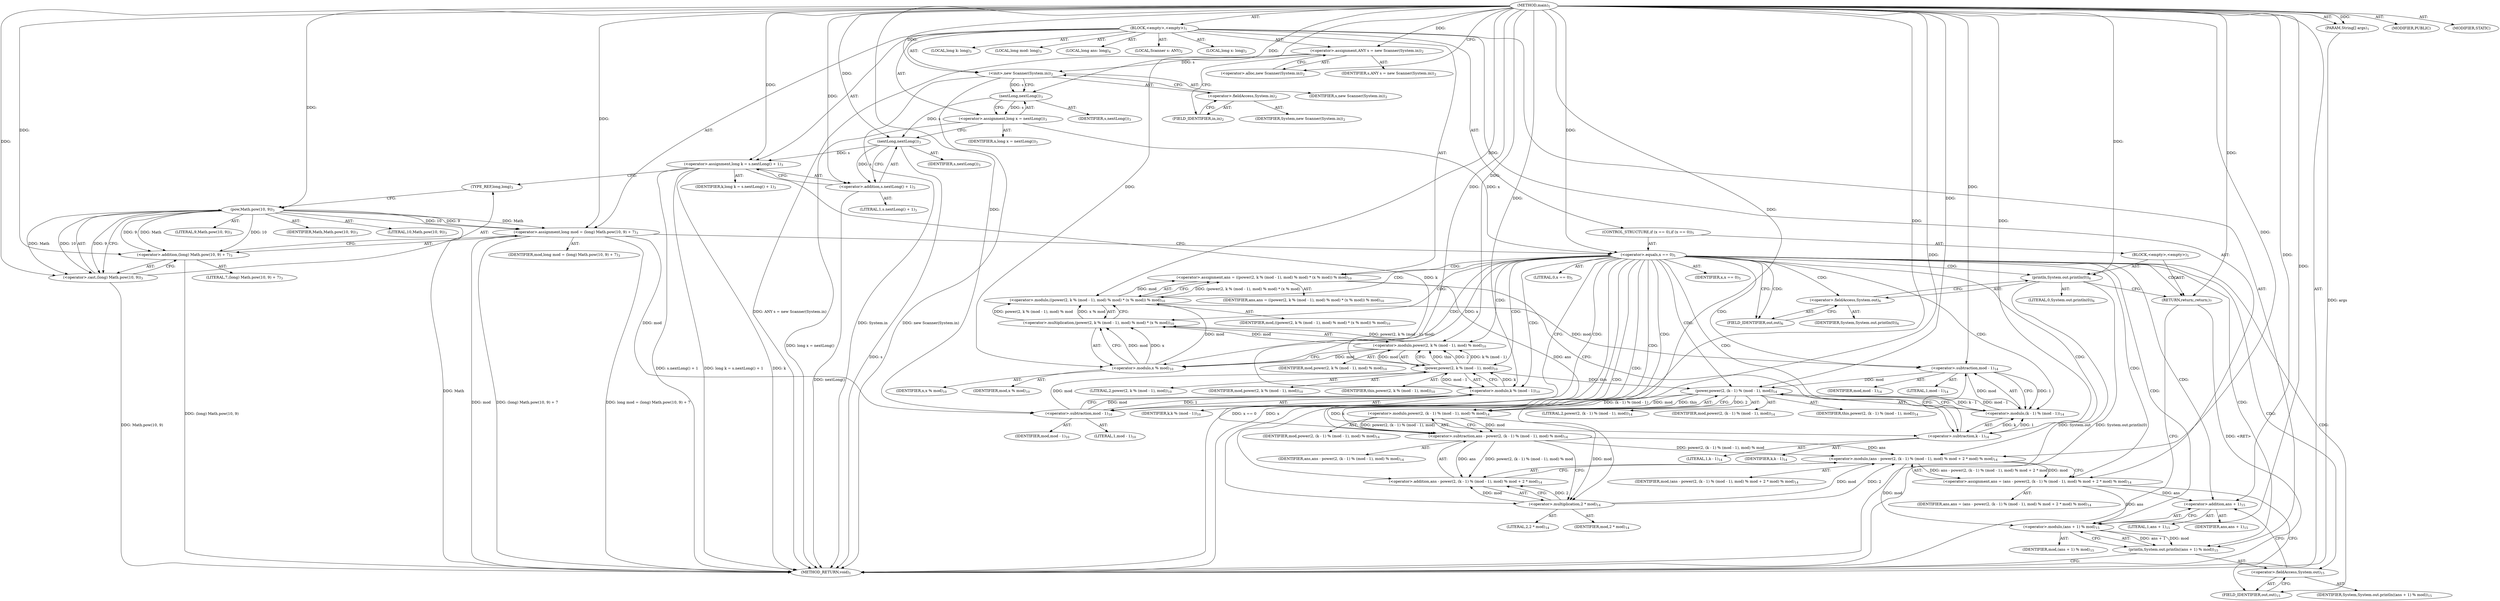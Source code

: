 digraph "main" {  
"19" [label = <(METHOD,main)<SUB>1</SUB>> ]
"20" [label = <(PARAM,String[] args)<SUB>1</SUB>> ]
"21" [label = <(BLOCK,&lt;empty&gt;,&lt;empty&gt;)<SUB>1</SUB>> ]
"4" [label = <(LOCAL,Scanner s: ANY)<SUB>2</SUB>> ]
"22" [label = <(&lt;operator&gt;.assignment,ANY s = new Scanner(System.in))<SUB>2</SUB>> ]
"23" [label = <(IDENTIFIER,s,ANY s = new Scanner(System.in))<SUB>2</SUB>> ]
"24" [label = <(&lt;operator&gt;.alloc,new Scanner(System.in))<SUB>2</SUB>> ]
"25" [label = <(&lt;init&gt;,new Scanner(System.in))<SUB>2</SUB>> ]
"3" [label = <(IDENTIFIER,s,new Scanner(System.in))<SUB>2</SUB>> ]
"26" [label = <(&lt;operator&gt;.fieldAccess,System.in)<SUB>2</SUB>> ]
"27" [label = <(IDENTIFIER,System,new Scanner(System.in))<SUB>2</SUB>> ]
"28" [label = <(FIELD_IDENTIFIER,in,in)<SUB>2</SUB>> ]
"29" [label = <(LOCAL,long x: long)<SUB>3</SUB>> ]
"30" [label = <(LOCAL,long k: long)<SUB>3</SUB>> ]
"31" [label = <(LOCAL,long mod: long)<SUB>3</SUB>> ]
"32" [label = <(&lt;operator&gt;.assignment,long x = nextLong())<SUB>3</SUB>> ]
"33" [label = <(IDENTIFIER,x,long x = nextLong())<SUB>3</SUB>> ]
"34" [label = <(nextLong,nextLong())<SUB>3</SUB>> ]
"35" [label = <(IDENTIFIER,s,nextLong())<SUB>3</SUB>> ]
"36" [label = <(&lt;operator&gt;.assignment,long k = s.nextLong() + 1)<SUB>3</SUB>> ]
"37" [label = <(IDENTIFIER,k,long k = s.nextLong() + 1)<SUB>3</SUB>> ]
"38" [label = <(&lt;operator&gt;.addition,s.nextLong() + 1)<SUB>3</SUB>> ]
"39" [label = <(nextLong,nextLong())<SUB>3</SUB>> ]
"40" [label = <(IDENTIFIER,s,nextLong())<SUB>3</SUB>> ]
"41" [label = <(LITERAL,1,s.nextLong() + 1)<SUB>3</SUB>> ]
"42" [label = <(&lt;operator&gt;.assignment,long mod = (long) Math.pow(10, 9) + 7)<SUB>3</SUB>> ]
"43" [label = <(IDENTIFIER,mod,long mod = (long) Math.pow(10, 9) + 7)<SUB>3</SUB>> ]
"44" [label = <(&lt;operator&gt;.addition,(long) Math.pow(10, 9) + 7)<SUB>3</SUB>> ]
"45" [label = <(&lt;operator&gt;.cast,(long) Math.pow(10, 9))<SUB>3</SUB>> ]
"46" [label = <(TYPE_REF,long,long)<SUB>3</SUB>> ]
"47" [label = <(pow,Math.pow(10, 9))<SUB>3</SUB>> ]
"48" [label = <(IDENTIFIER,Math,Math.pow(10, 9))<SUB>3</SUB>> ]
"49" [label = <(LITERAL,10,Math.pow(10, 9))<SUB>3</SUB>> ]
"50" [label = <(LITERAL,9,Math.pow(10, 9))<SUB>3</SUB>> ]
"51" [label = <(LITERAL,7,(long) Math.pow(10, 9) + 7)<SUB>3</SUB>> ]
"52" [label = <(LOCAL,long ans: long)<SUB>4</SUB>> ]
"53" [label = <(CONTROL_STRUCTURE,if (x == 0),if (x == 0))<SUB>5</SUB>> ]
"54" [label = <(&lt;operator&gt;.equals,x == 0)<SUB>5</SUB>> ]
"55" [label = <(IDENTIFIER,x,x == 0)<SUB>5</SUB>> ]
"56" [label = <(LITERAL,0,x == 0)<SUB>5</SUB>> ]
"57" [label = <(BLOCK,&lt;empty&gt;,&lt;empty&gt;)<SUB>5</SUB>> ]
"58" [label = <(println,System.out.println(0))<SUB>6</SUB>> ]
"59" [label = <(&lt;operator&gt;.fieldAccess,System.out)<SUB>6</SUB>> ]
"60" [label = <(IDENTIFIER,System,System.out.println(0))<SUB>6</SUB>> ]
"61" [label = <(FIELD_IDENTIFIER,out,out)<SUB>6</SUB>> ]
"62" [label = <(LITERAL,0,System.out.println(0))<SUB>6</SUB>> ]
"63" [label = <(RETURN,return;,return;)<SUB>7</SUB>> ]
"64" [label = <(&lt;operator&gt;.assignment,ans = ((power(2, k % (mod - 1), mod) % mod) * (x % mod)) % mod)<SUB>10</SUB>> ]
"65" [label = <(IDENTIFIER,ans,ans = ((power(2, k % (mod - 1), mod) % mod) * (x % mod)) % mod)<SUB>10</SUB>> ]
"66" [label = <(&lt;operator&gt;.modulo,((power(2, k % (mod - 1), mod) % mod) * (x % mod)) % mod)<SUB>10</SUB>> ]
"67" [label = <(&lt;operator&gt;.multiplication,(power(2, k % (mod - 1), mod) % mod) * (x % mod))<SUB>10</SUB>> ]
"68" [label = <(&lt;operator&gt;.modulo,power(2, k % (mod - 1), mod) % mod)<SUB>10</SUB>> ]
"69" [label = <(power,power(2, k % (mod - 1), mod))<SUB>10</SUB>> ]
"70" [label = <(IDENTIFIER,this,power(2, k % (mod - 1), mod))<SUB>10</SUB>> ]
"71" [label = <(LITERAL,2,power(2, k % (mod - 1), mod))<SUB>10</SUB>> ]
"72" [label = <(&lt;operator&gt;.modulo,k % (mod - 1))<SUB>10</SUB>> ]
"73" [label = <(IDENTIFIER,k,k % (mod - 1))<SUB>10</SUB>> ]
"74" [label = <(&lt;operator&gt;.subtraction,mod - 1)<SUB>10</SUB>> ]
"75" [label = <(IDENTIFIER,mod,mod - 1)<SUB>10</SUB>> ]
"76" [label = <(LITERAL,1,mod - 1)<SUB>10</SUB>> ]
"77" [label = <(IDENTIFIER,mod,power(2, k % (mod - 1), mod))<SUB>10</SUB>> ]
"78" [label = <(IDENTIFIER,mod,power(2, k % (mod - 1), mod) % mod)<SUB>10</SUB>> ]
"79" [label = <(&lt;operator&gt;.modulo,x % mod)<SUB>10</SUB>> ]
"80" [label = <(IDENTIFIER,x,x % mod)<SUB>10</SUB>> ]
"81" [label = <(IDENTIFIER,mod,x % mod)<SUB>10</SUB>> ]
"82" [label = <(IDENTIFIER,mod,((power(2, k % (mod - 1), mod) % mod) * (x % mod)) % mod)<SUB>10</SUB>> ]
"83" [label = <(&lt;operator&gt;.assignment,ans = (ans - power(2, (k - 1) % (mod - 1), mod) % mod + 2 * mod) % mod)<SUB>14</SUB>> ]
"84" [label = <(IDENTIFIER,ans,ans = (ans - power(2, (k - 1) % (mod - 1), mod) % mod + 2 * mod) % mod)<SUB>14</SUB>> ]
"85" [label = <(&lt;operator&gt;.modulo,(ans - power(2, (k - 1) % (mod - 1), mod) % mod + 2 * mod) % mod)<SUB>14</SUB>> ]
"86" [label = <(&lt;operator&gt;.addition,ans - power(2, (k - 1) % (mod - 1), mod) % mod + 2 * mod)<SUB>14</SUB>> ]
"87" [label = <(&lt;operator&gt;.subtraction,ans - power(2, (k - 1) % (mod - 1), mod) % mod)<SUB>14</SUB>> ]
"88" [label = <(IDENTIFIER,ans,ans - power(2, (k - 1) % (mod - 1), mod) % mod)<SUB>14</SUB>> ]
"89" [label = <(&lt;operator&gt;.modulo,power(2, (k - 1) % (mod - 1), mod) % mod)<SUB>14</SUB>> ]
"90" [label = <(power,power(2, (k - 1) % (mod - 1), mod))<SUB>14</SUB>> ]
"91" [label = <(IDENTIFIER,this,power(2, (k - 1) % (mod - 1), mod))<SUB>14</SUB>> ]
"92" [label = <(LITERAL,2,power(2, (k - 1) % (mod - 1), mod))<SUB>14</SUB>> ]
"93" [label = <(&lt;operator&gt;.modulo,(k - 1) % (mod - 1))<SUB>14</SUB>> ]
"94" [label = <(&lt;operator&gt;.subtraction,k - 1)<SUB>14</SUB>> ]
"95" [label = <(IDENTIFIER,k,k - 1)<SUB>14</SUB>> ]
"96" [label = <(LITERAL,1,k - 1)<SUB>14</SUB>> ]
"97" [label = <(&lt;operator&gt;.subtraction,mod - 1)<SUB>14</SUB>> ]
"98" [label = <(IDENTIFIER,mod,mod - 1)<SUB>14</SUB>> ]
"99" [label = <(LITERAL,1,mod - 1)<SUB>14</SUB>> ]
"100" [label = <(IDENTIFIER,mod,power(2, (k - 1) % (mod - 1), mod))<SUB>14</SUB>> ]
"101" [label = <(IDENTIFIER,mod,power(2, (k - 1) % (mod - 1), mod) % mod)<SUB>14</SUB>> ]
"102" [label = <(&lt;operator&gt;.multiplication,2 * mod)<SUB>14</SUB>> ]
"103" [label = <(LITERAL,2,2 * mod)<SUB>14</SUB>> ]
"104" [label = <(IDENTIFIER,mod,2 * mod)<SUB>14</SUB>> ]
"105" [label = <(IDENTIFIER,mod,(ans - power(2, (k - 1) % (mod - 1), mod) % mod + 2 * mod) % mod)<SUB>14</SUB>> ]
"106" [label = <(println,System.out.println((ans + 1) % mod))<SUB>15</SUB>> ]
"107" [label = <(&lt;operator&gt;.fieldAccess,System.out)<SUB>15</SUB>> ]
"108" [label = <(IDENTIFIER,System,System.out.println((ans + 1) % mod))<SUB>15</SUB>> ]
"109" [label = <(FIELD_IDENTIFIER,out,out)<SUB>15</SUB>> ]
"110" [label = <(&lt;operator&gt;.modulo,(ans + 1) % mod)<SUB>15</SUB>> ]
"111" [label = <(&lt;operator&gt;.addition,ans + 1)<SUB>15</SUB>> ]
"112" [label = <(IDENTIFIER,ans,ans + 1)<SUB>15</SUB>> ]
"113" [label = <(LITERAL,1,ans + 1)<SUB>15</SUB>> ]
"114" [label = <(IDENTIFIER,mod,(ans + 1) % mod)<SUB>15</SUB>> ]
"115" [label = <(MODIFIER,PUBLIC)> ]
"116" [label = <(MODIFIER,STATIC)> ]
"117" [label = <(METHOD_RETURN,void)<SUB>1</SUB>> ]
  "19" -> "20"  [ label = "AST: "] 
  "19" -> "21"  [ label = "AST: "] 
  "19" -> "115"  [ label = "AST: "] 
  "19" -> "116"  [ label = "AST: "] 
  "19" -> "117"  [ label = "AST: "] 
  "21" -> "4"  [ label = "AST: "] 
  "21" -> "22"  [ label = "AST: "] 
  "21" -> "25"  [ label = "AST: "] 
  "21" -> "29"  [ label = "AST: "] 
  "21" -> "30"  [ label = "AST: "] 
  "21" -> "31"  [ label = "AST: "] 
  "21" -> "32"  [ label = "AST: "] 
  "21" -> "36"  [ label = "AST: "] 
  "21" -> "42"  [ label = "AST: "] 
  "21" -> "52"  [ label = "AST: "] 
  "21" -> "53"  [ label = "AST: "] 
  "21" -> "64"  [ label = "AST: "] 
  "21" -> "83"  [ label = "AST: "] 
  "21" -> "106"  [ label = "AST: "] 
  "22" -> "23"  [ label = "AST: "] 
  "22" -> "24"  [ label = "AST: "] 
  "25" -> "3"  [ label = "AST: "] 
  "25" -> "26"  [ label = "AST: "] 
  "26" -> "27"  [ label = "AST: "] 
  "26" -> "28"  [ label = "AST: "] 
  "32" -> "33"  [ label = "AST: "] 
  "32" -> "34"  [ label = "AST: "] 
  "34" -> "35"  [ label = "AST: "] 
  "36" -> "37"  [ label = "AST: "] 
  "36" -> "38"  [ label = "AST: "] 
  "38" -> "39"  [ label = "AST: "] 
  "38" -> "41"  [ label = "AST: "] 
  "39" -> "40"  [ label = "AST: "] 
  "42" -> "43"  [ label = "AST: "] 
  "42" -> "44"  [ label = "AST: "] 
  "44" -> "45"  [ label = "AST: "] 
  "44" -> "51"  [ label = "AST: "] 
  "45" -> "46"  [ label = "AST: "] 
  "45" -> "47"  [ label = "AST: "] 
  "47" -> "48"  [ label = "AST: "] 
  "47" -> "49"  [ label = "AST: "] 
  "47" -> "50"  [ label = "AST: "] 
  "53" -> "54"  [ label = "AST: "] 
  "53" -> "57"  [ label = "AST: "] 
  "54" -> "55"  [ label = "AST: "] 
  "54" -> "56"  [ label = "AST: "] 
  "57" -> "58"  [ label = "AST: "] 
  "57" -> "63"  [ label = "AST: "] 
  "58" -> "59"  [ label = "AST: "] 
  "58" -> "62"  [ label = "AST: "] 
  "59" -> "60"  [ label = "AST: "] 
  "59" -> "61"  [ label = "AST: "] 
  "64" -> "65"  [ label = "AST: "] 
  "64" -> "66"  [ label = "AST: "] 
  "66" -> "67"  [ label = "AST: "] 
  "66" -> "82"  [ label = "AST: "] 
  "67" -> "68"  [ label = "AST: "] 
  "67" -> "79"  [ label = "AST: "] 
  "68" -> "69"  [ label = "AST: "] 
  "68" -> "78"  [ label = "AST: "] 
  "69" -> "70"  [ label = "AST: "] 
  "69" -> "71"  [ label = "AST: "] 
  "69" -> "72"  [ label = "AST: "] 
  "69" -> "77"  [ label = "AST: "] 
  "72" -> "73"  [ label = "AST: "] 
  "72" -> "74"  [ label = "AST: "] 
  "74" -> "75"  [ label = "AST: "] 
  "74" -> "76"  [ label = "AST: "] 
  "79" -> "80"  [ label = "AST: "] 
  "79" -> "81"  [ label = "AST: "] 
  "83" -> "84"  [ label = "AST: "] 
  "83" -> "85"  [ label = "AST: "] 
  "85" -> "86"  [ label = "AST: "] 
  "85" -> "105"  [ label = "AST: "] 
  "86" -> "87"  [ label = "AST: "] 
  "86" -> "102"  [ label = "AST: "] 
  "87" -> "88"  [ label = "AST: "] 
  "87" -> "89"  [ label = "AST: "] 
  "89" -> "90"  [ label = "AST: "] 
  "89" -> "101"  [ label = "AST: "] 
  "90" -> "91"  [ label = "AST: "] 
  "90" -> "92"  [ label = "AST: "] 
  "90" -> "93"  [ label = "AST: "] 
  "90" -> "100"  [ label = "AST: "] 
  "93" -> "94"  [ label = "AST: "] 
  "93" -> "97"  [ label = "AST: "] 
  "94" -> "95"  [ label = "AST: "] 
  "94" -> "96"  [ label = "AST: "] 
  "97" -> "98"  [ label = "AST: "] 
  "97" -> "99"  [ label = "AST: "] 
  "102" -> "103"  [ label = "AST: "] 
  "102" -> "104"  [ label = "AST: "] 
  "106" -> "107"  [ label = "AST: "] 
  "106" -> "110"  [ label = "AST: "] 
  "107" -> "108"  [ label = "AST: "] 
  "107" -> "109"  [ label = "AST: "] 
  "110" -> "111"  [ label = "AST: "] 
  "110" -> "114"  [ label = "AST: "] 
  "111" -> "112"  [ label = "AST: "] 
  "111" -> "113"  [ label = "AST: "] 
  "22" -> "28"  [ label = "CFG: "] 
  "25" -> "34"  [ label = "CFG: "] 
  "32" -> "39"  [ label = "CFG: "] 
  "36" -> "46"  [ label = "CFG: "] 
  "42" -> "54"  [ label = "CFG: "] 
  "64" -> "94"  [ label = "CFG: "] 
  "83" -> "109"  [ label = "CFG: "] 
  "106" -> "117"  [ label = "CFG: "] 
  "24" -> "22"  [ label = "CFG: "] 
  "26" -> "25"  [ label = "CFG: "] 
  "34" -> "32"  [ label = "CFG: "] 
  "38" -> "36"  [ label = "CFG: "] 
  "44" -> "42"  [ label = "CFG: "] 
  "54" -> "61"  [ label = "CFG: "] 
  "54" -> "74"  [ label = "CFG: "] 
  "66" -> "64"  [ label = "CFG: "] 
  "85" -> "83"  [ label = "CFG: "] 
  "107" -> "111"  [ label = "CFG: "] 
  "110" -> "106"  [ label = "CFG: "] 
  "28" -> "26"  [ label = "CFG: "] 
  "39" -> "38"  [ label = "CFG: "] 
  "45" -> "44"  [ label = "CFG: "] 
  "58" -> "63"  [ label = "CFG: "] 
  "63" -> "117"  [ label = "CFG: "] 
  "67" -> "66"  [ label = "CFG: "] 
  "86" -> "85"  [ label = "CFG: "] 
  "109" -> "107"  [ label = "CFG: "] 
  "111" -> "110"  [ label = "CFG: "] 
  "46" -> "47"  [ label = "CFG: "] 
  "47" -> "45"  [ label = "CFG: "] 
  "59" -> "58"  [ label = "CFG: "] 
  "68" -> "79"  [ label = "CFG: "] 
  "79" -> "67"  [ label = "CFG: "] 
  "87" -> "102"  [ label = "CFG: "] 
  "102" -> "86"  [ label = "CFG: "] 
  "61" -> "59"  [ label = "CFG: "] 
  "69" -> "68"  [ label = "CFG: "] 
  "89" -> "87"  [ label = "CFG: "] 
  "72" -> "69"  [ label = "CFG: "] 
  "90" -> "89"  [ label = "CFG: "] 
  "74" -> "72"  [ label = "CFG: "] 
  "93" -> "90"  [ label = "CFG: "] 
  "94" -> "97"  [ label = "CFG: "] 
  "97" -> "93"  [ label = "CFG: "] 
  "19" -> "24"  [ label = "CFG: "] 
  "63" -> "117"  [ label = "DDG: &lt;RET&gt;"] 
  "20" -> "117"  [ label = "DDG: args"] 
  "22" -> "117"  [ label = "DDG: ANY s = new Scanner(System.in)"] 
  "25" -> "117"  [ label = "DDG: System.in"] 
  "25" -> "117"  [ label = "DDG: new Scanner(System.in)"] 
  "32" -> "117"  [ label = "DDG: long x = nextLong()"] 
  "36" -> "117"  [ label = "DDG: k"] 
  "39" -> "117"  [ label = "DDG: s"] 
  "38" -> "117"  [ label = "DDG: nextLong()"] 
  "36" -> "117"  [ label = "DDG: s.nextLong() + 1"] 
  "36" -> "117"  [ label = "DDG: long k = s.nextLong() + 1"] 
  "42" -> "117"  [ label = "DDG: mod"] 
  "45" -> "117"  [ label = "DDG: Math.pow(10, 9)"] 
  "44" -> "117"  [ label = "DDG: (long) Math.pow(10, 9)"] 
  "42" -> "117"  [ label = "DDG: (long) Math.pow(10, 9) + 7"] 
  "42" -> "117"  [ label = "DDG: long mod = (long) Math.pow(10, 9) + 7"] 
  "54" -> "117"  [ label = "DDG: x"] 
  "54" -> "117"  [ label = "DDG: x == 0"] 
  "58" -> "117"  [ label = "DDG: System.out"] 
  "58" -> "117"  [ label = "DDG: System.out.println(0)"] 
  "47" -> "117"  [ label = "DDG: Math"] 
  "19" -> "20"  [ label = "DDG: "] 
  "19" -> "22"  [ label = "DDG: "] 
  "34" -> "32"  [ label = "DDG: s"] 
  "39" -> "36"  [ label = "DDG: s"] 
  "19" -> "36"  [ label = "DDG: "] 
  "19" -> "42"  [ label = "DDG: "] 
  "47" -> "42"  [ label = "DDG: Math"] 
  "47" -> "42"  [ label = "DDG: 10"] 
  "47" -> "42"  [ label = "DDG: 9"] 
  "66" -> "64"  [ label = "DDG: (power(2, k % (mod - 1), mod) % mod) * (x % mod)"] 
  "66" -> "64"  [ label = "DDG: mod"] 
  "85" -> "83"  [ label = "DDG: ans - power(2, (k - 1) % (mod - 1), mod) % mod + 2 * mod"] 
  "85" -> "83"  [ label = "DDG: mod"] 
  "22" -> "25"  [ label = "DDG: s"] 
  "19" -> "25"  [ label = "DDG: "] 
  "110" -> "106"  [ label = "DDG: ans + 1"] 
  "110" -> "106"  [ label = "DDG: mod"] 
  "25" -> "34"  [ label = "DDG: s"] 
  "19" -> "34"  [ label = "DDG: "] 
  "39" -> "38"  [ label = "DDG: s"] 
  "19" -> "38"  [ label = "DDG: "] 
  "19" -> "44"  [ label = "DDG: "] 
  "47" -> "44"  [ label = "DDG: Math"] 
  "47" -> "44"  [ label = "DDG: 10"] 
  "47" -> "44"  [ label = "DDG: 9"] 
  "32" -> "54"  [ label = "DDG: x"] 
  "19" -> "54"  [ label = "DDG: "] 
  "19" -> "63"  [ label = "DDG: "] 
  "67" -> "66"  [ label = "DDG: power(2, k % (mod - 1), mod) % mod"] 
  "67" -> "66"  [ label = "DDG: x % mod"] 
  "79" -> "66"  [ label = "DDG: mod"] 
  "19" -> "66"  [ label = "DDG: "] 
  "87" -> "85"  [ label = "DDG: ans"] 
  "87" -> "85"  [ label = "DDG: power(2, (k - 1) % (mod - 1), mod) % mod"] 
  "102" -> "85"  [ label = "DDG: 2"] 
  "102" -> "85"  [ label = "DDG: mod"] 
  "19" -> "85"  [ label = "DDG: "] 
  "83" -> "110"  [ label = "DDG: ans"] 
  "19" -> "110"  [ label = "DDG: "] 
  "85" -> "110"  [ label = "DDG: mod"] 
  "34" -> "39"  [ label = "DDG: s"] 
  "19" -> "39"  [ label = "DDG: "] 
  "19" -> "45"  [ label = "DDG: "] 
  "47" -> "45"  [ label = "DDG: Math"] 
  "47" -> "45"  [ label = "DDG: 10"] 
  "47" -> "45"  [ label = "DDG: 9"] 
  "19" -> "58"  [ label = "DDG: "] 
  "68" -> "67"  [ label = "DDG: power(2, k % (mod - 1), mod)"] 
  "68" -> "67"  [ label = "DDG: mod"] 
  "79" -> "67"  [ label = "DDG: x"] 
  "79" -> "67"  [ label = "DDG: mod"] 
  "87" -> "86"  [ label = "DDG: ans"] 
  "87" -> "86"  [ label = "DDG: power(2, (k - 1) % (mod - 1), mod) % mod"] 
  "102" -> "86"  [ label = "DDG: 2"] 
  "102" -> "86"  [ label = "DDG: mod"] 
  "83" -> "111"  [ label = "DDG: ans"] 
  "19" -> "111"  [ label = "DDG: "] 
  "19" -> "47"  [ label = "DDG: "] 
  "69" -> "68"  [ label = "DDG: this"] 
  "69" -> "68"  [ label = "DDG: 2"] 
  "69" -> "68"  [ label = "DDG: k % (mod - 1)"] 
  "69" -> "68"  [ label = "DDG: mod"] 
  "19" -> "68"  [ label = "DDG: "] 
  "54" -> "79"  [ label = "DDG: x"] 
  "19" -> "79"  [ label = "DDG: "] 
  "68" -> "79"  [ label = "DDG: mod"] 
  "64" -> "87"  [ label = "DDG: ans"] 
  "19" -> "87"  [ label = "DDG: "] 
  "89" -> "87"  [ label = "DDG: power(2, (k - 1) % (mod - 1), mod)"] 
  "89" -> "87"  [ label = "DDG: mod"] 
  "19" -> "102"  [ label = "DDG: "] 
  "89" -> "102"  [ label = "DDG: mod"] 
  "19" -> "69"  [ label = "DDG: "] 
  "72" -> "69"  [ label = "DDG: k"] 
  "72" -> "69"  [ label = "DDG: mod - 1"] 
  "74" -> "69"  [ label = "DDG: mod"] 
  "90" -> "89"  [ label = "DDG: this"] 
  "90" -> "89"  [ label = "DDG: 2"] 
  "90" -> "89"  [ label = "DDG: (k - 1) % (mod - 1)"] 
  "90" -> "89"  [ label = "DDG: mod"] 
  "19" -> "89"  [ label = "DDG: "] 
  "36" -> "72"  [ label = "DDG: k"] 
  "19" -> "72"  [ label = "DDG: "] 
  "74" -> "72"  [ label = "DDG: mod"] 
  "74" -> "72"  [ label = "DDG: 1"] 
  "69" -> "90"  [ label = "DDG: this"] 
  "19" -> "90"  [ label = "DDG: "] 
  "93" -> "90"  [ label = "DDG: k - 1"] 
  "93" -> "90"  [ label = "DDG: mod - 1"] 
  "97" -> "90"  [ label = "DDG: mod"] 
  "42" -> "74"  [ label = "DDG: mod"] 
  "19" -> "74"  [ label = "DDG: "] 
  "94" -> "93"  [ label = "DDG: k"] 
  "94" -> "93"  [ label = "DDG: 1"] 
  "97" -> "93"  [ label = "DDG: mod"] 
  "97" -> "93"  [ label = "DDG: 1"] 
  "72" -> "94"  [ label = "DDG: k"] 
  "19" -> "94"  [ label = "DDG: "] 
  "66" -> "97"  [ label = "DDG: mod"] 
  "19" -> "97"  [ label = "DDG: "] 
  "54" -> "107"  [ label = "CDG: "] 
  "54" -> "94"  [ label = "CDG: "] 
  "54" -> "68"  [ label = "CDG: "] 
  "54" -> "64"  [ label = "CDG: "] 
  "54" -> "89"  [ label = "CDG: "] 
  "54" -> "66"  [ label = "CDG: "] 
  "54" -> "102"  [ label = "CDG: "] 
  "54" -> "85"  [ label = "CDG: "] 
  "54" -> "72"  [ label = "CDG: "] 
  "54" -> "69"  [ label = "CDG: "] 
  "54" -> "67"  [ label = "CDG: "] 
  "54" -> "74"  [ label = "CDG: "] 
  "54" -> "106"  [ label = "CDG: "] 
  "54" -> "59"  [ label = "CDG: "] 
  "54" -> "87"  [ label = "CDG: "] 
  "54" -> "97"  [ label = "CDG: "] 
  "54" -> "93"  [ label = "CDG: "] 
  "54" -> "90"  [ label = "CDG: "] 
  "54" -> "79"  [ label = "CDG: "] 
  "54" -> "58"  [ label = "CDG: "] 
  "54" -> "61"  [ label = "CDG: "] 
  "54" -> "83"  [ label = "CDG: "] 
  "54" -> "110"  [ label = "CDG: "] 
  "54" -> "63"  [ label = "CDG: "] 
  "54" -> "111"  [ label = "CDG: "] 
  "54" -> "109"  [ label = "CDG: "] 
  "54" -> "86"  [ label = "CDG: "] 
}
